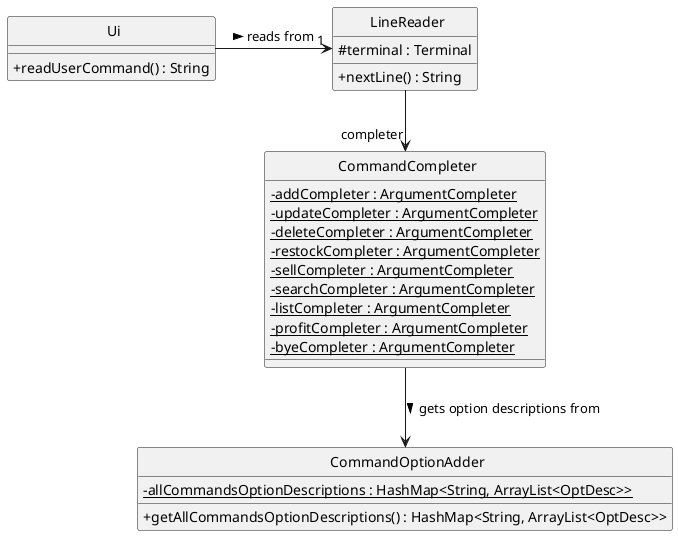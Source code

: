 @startuml

skinparam classAttributeIconSize 0
skinparam CircledCharacterFontSize 0
skinparam CircledCharacterRadius 0

class Ui {
        + readUserCommand() : String
}

class LineReader {
        # terminal : Terminal

        + nextLine() : String
}

class CommandCompleter {
        - addCompleter : ArgumentCompleter {static}
        - updateCompleter : ArgumentCompleter {static}
        - deleteCompleter : ArgumentCompleter {static}
        - restockCompleter : ArgumentCompleter {static}
        - sellCompleter : ArgumentCompleter {static}
        - searchCompleter : ArgumentCompleter {static}
        - listCompleter : ArgumentCompleter {static}
        - profitCompleter : ArgumentCompleter {static}
        - byeCompleter : ArgumentCompleter {static}
}

class CommandOptionAdder {
        - allCommandsOptionDescriptions : HashMap<String, ArrayList<OptDesc>> {static}

        + getAllCommandsOptionDescriptions() : HashMap<String, ArrayList<OptDesc>>
}

Ui -> "1" LineReader : reads from >
LineReader --> "completer" CommandCompleter
CommandCompleter -d-> CommandOptionAdder : gets option descriptions from >

@enduml

